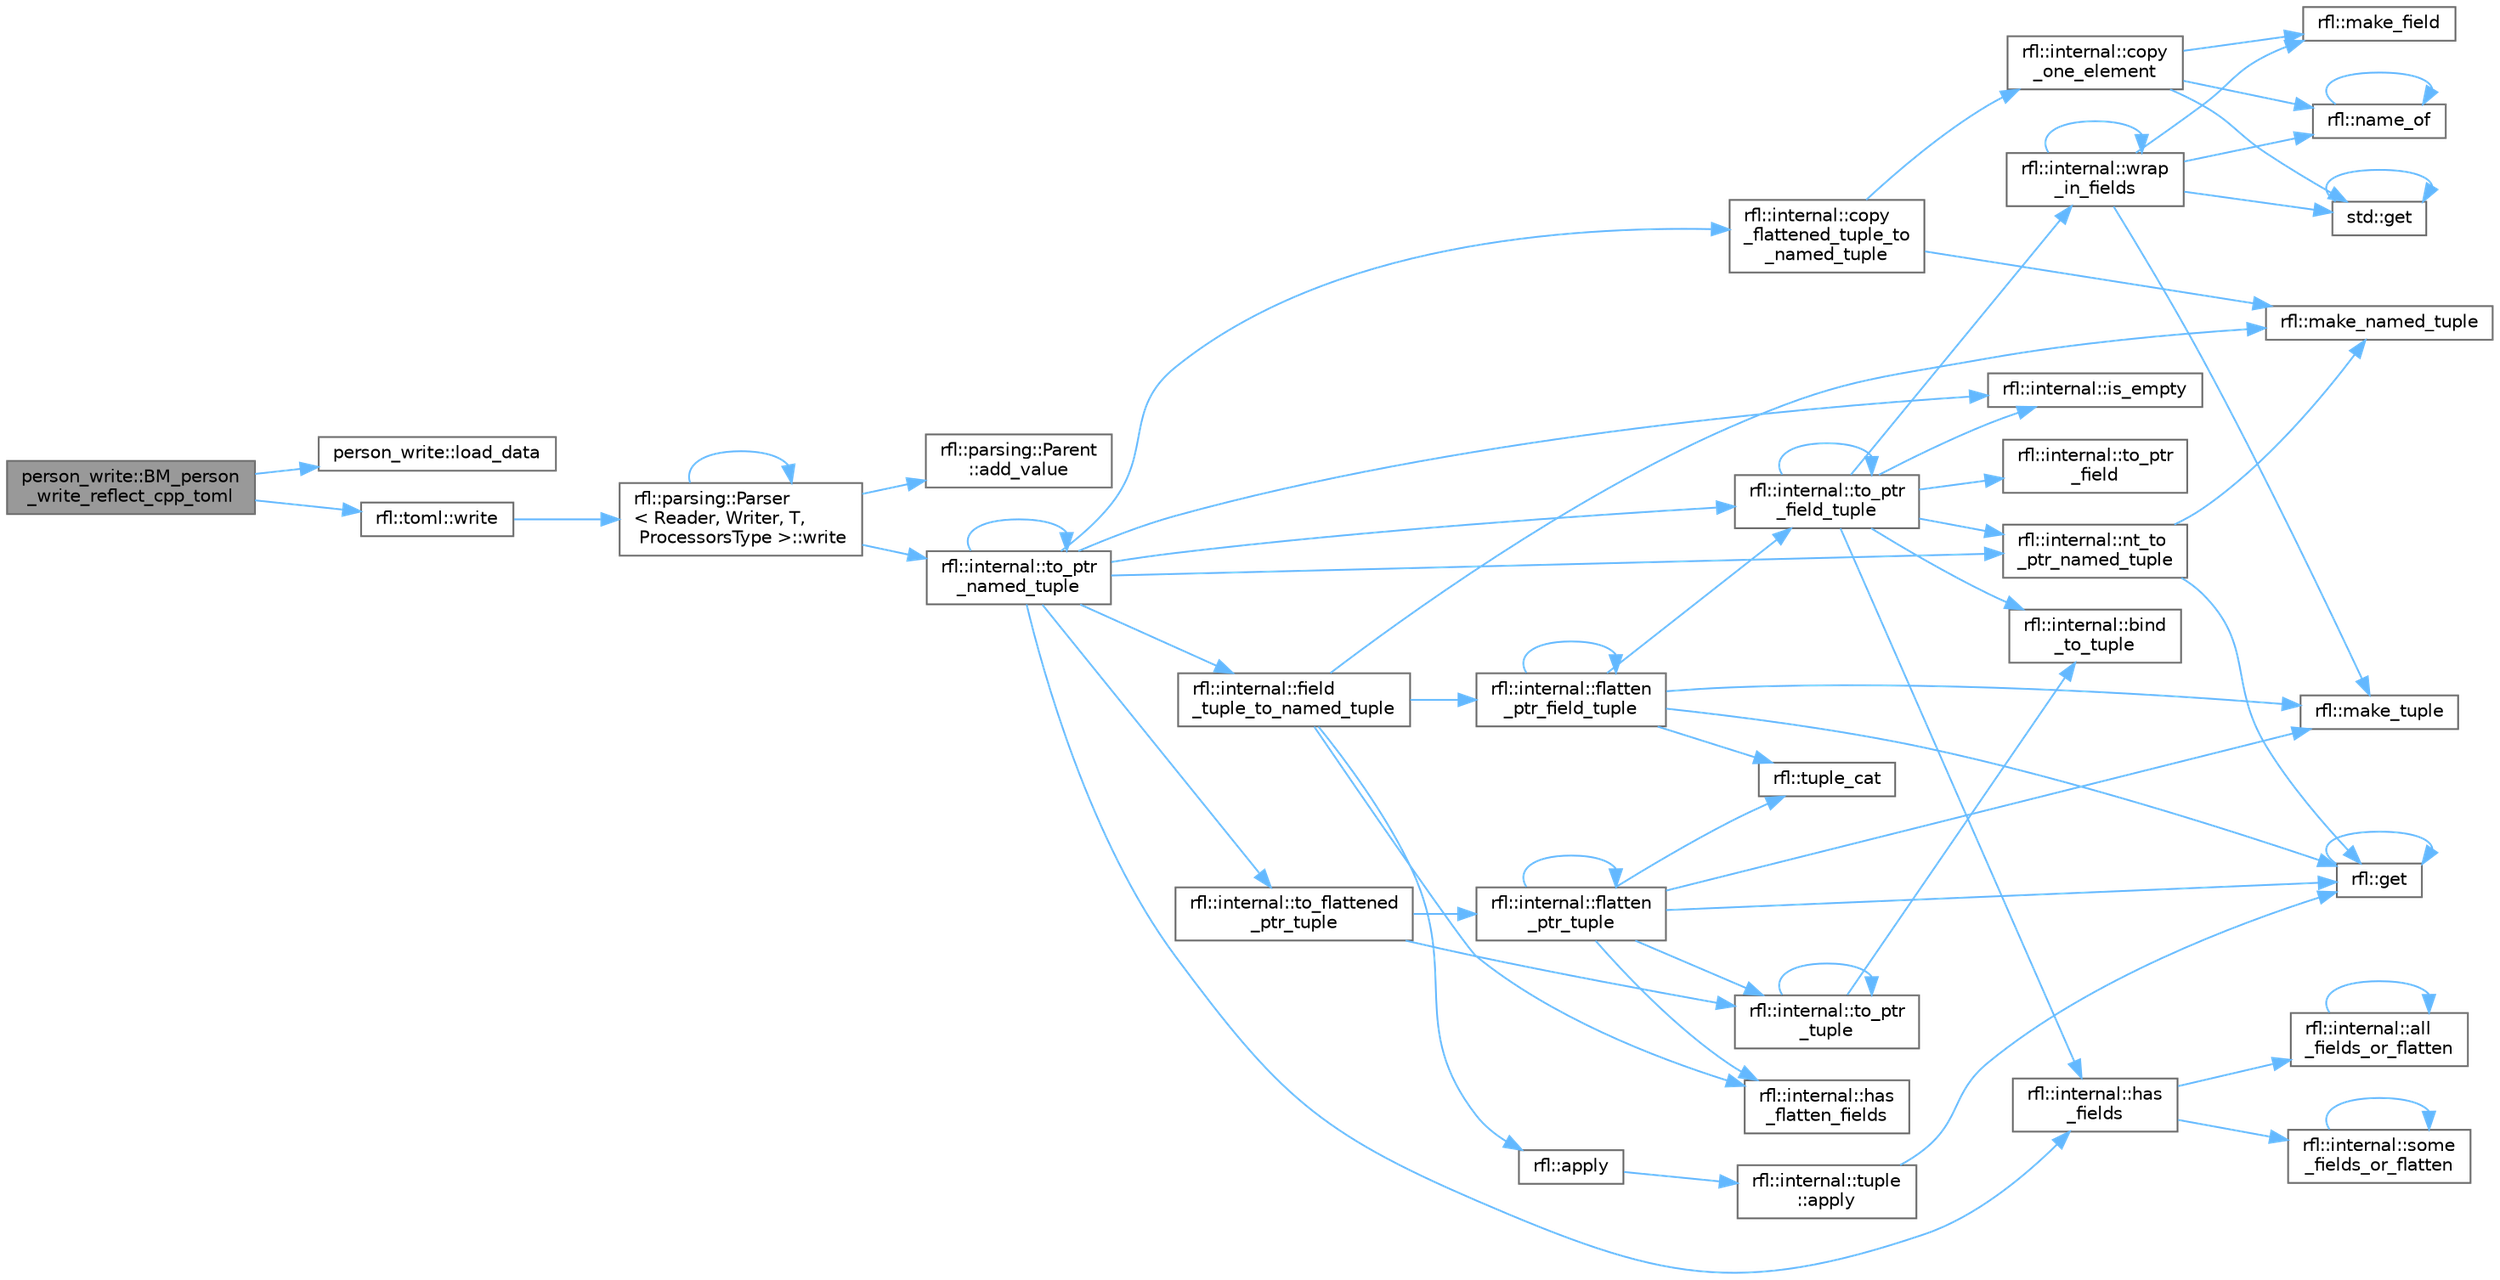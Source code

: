 digraph "person_write::BM_person_write_reflect_cpp_toml"
{
 // LATEX_PDF_SIZE
  bgcolor="transparent";
  edge [fontname=Helvetica,fontsize=10,labelfontname=Helvetica,labelfontsize=10];
  node [fontname=Helvetica,fontsize=10,shape=box,height=0.2,width=0.4];
  rankdir="LR";
  Node1 [id="Node000001",label="person_write::BM_person\l_write_reflect_cpp_toml",height=0.2,width=0.4,color="gray40", fillcolor="grey60", style="filled", fontcolor="black",tooltip=" "];
  Node1 -> Node2 [id="edge62_Node000001_Node000002",color="steelblue1",style="solid",tooltip=" "];
  Node2 [id="Node000002",label="person_write::load_data",height=0.2,width=0.4,color="grey40", fillcolor="white", style="filled",URL="$namespaceperson__write.html#a671f58ab61c499b5caf97c2505fab2c9",tooltip=" "];
  Node1 -> Node3 [id="edge63_Node000001_Node000003",color="steelblue1",style="solid",tooltip=" "];
  Node3 [id="Node000003",label="rfl::toml::write",height=0.2,width=0.4,color="grey40", fillcolor="white", style="filled",URL="$namespacerfl_1_1toml.html#ac8fb8467129862f01e1312fef7176e0c",tooltip="Returns a TOML string."];
  Node3 -> Node4 [id="edge64_Node000003_Node000004",color="steelblue1",style="solid",tooltip=" "];
  Node4 [id="Node000004",label="rfl::parsing::Parser\l\< Reader, Writer, T,\l ProcessorsType \>::write",height=0.2,width=0.4,color="grey40", fillcolor="white", style="filled",URL="$structrfl_1_1parsing_1_1_parser.html#a16aeefd727355e095bfd19d6c69d3238",tooltip=" "];
  Node4 -> Node5 [id="edge65_Node000004_Node000005",color="steelblue1",style="solid",tooltip=" "];
  Node5 [id="Node000005",label="rfl::parsing::Parent\l::add_value",height=0.2,width=0.4,color="grey40", fillcolor="white", style="filled",URL="$structrfl_1_1parsing_1_1_parent.html#a8f7ebd2389ae6ec315a0e37bd66de63f",tooltip=" "];
  Node4 -> Node6 [id="edge66_Node000004_Node000006",color="steelblue1",style="solid",tooltip=" "];
  Node6 [id="Node000006",label="rfl::internal::to_ptr\l_named_tuple",height=0.2,width=0.4,color="grey40", fillcolor="white", style="filled",URL="$namespacerfl_1_1internal.html#a19594a7d66a271a8f893f2170217e299",tooltip=" "];
  Node6 -> Node7 [id="edge67_Node000006_Node000007",color="steelblue1",style="solid",tooltip=" "];
  Node7 [id="Node000007",label="rfl::internal::copy\l_flattened_tuple_to\l_named_tuple",height=0.2,width=0.4,color="grey40", fillcolor="white", style="filled",URL="$namespacerfl_1_1internal.html#aa4d84e91c691523bdf3dbf8832cba64c",tooltip=" "];
  Node7 -> Node8 [id="edge68_Node000007_Node000008",color="steelblue1",style="solid",tooltip=" "];
  Node8 [id="Node000008",label="rfl::internal::copy\l_one_element",height=0.2,width=0.4,color="grey40", fillcolor="white", style="filled",URL="$namespacerfl_1_1internal.html#a8a566443d85dd9fc0f2e6e4ae131ed55",tooltip=" "];
  Node8 -> Node9 [id="edge69_Node000008_Node000009",color="steelblue1",style="solid",tooltip=" "];
  Node9 [id="Node000009",label="std::get",height=0.2,width=0.4,color="grey40", fillcolor="white", style="filled",URL="$namespacestd.html#aae41d8280b7ccc3f0e0a0be2dab21c8f",tooltip="Gets an element by index."];
  Node9 -> Node9 [id="edge70_Node000009_Node000009",color="steelblue1",style="solid",tooltip=" "];
  Node8 -> Node10 [id="edge71_Node000008_Node000010",color="steelblue1",style="solid",tooltip=" "];
  Node10 [id="Node000010",label="rfl::make_field",height=0.2,width=0.4,color="grey40", fillcolor="white", style="filled",URL="$namespacerfl.html#afb5f68a22d5b6a42a5b4477c35559ce9",tooltip=" "];
  Node8 -> Node11 [id="edge72_Node000008_Node000011",color="steelblue1",style="solid",tooltip=" "];
  Node11 [id="Node000011",label="rfl::name_of",height=0.2,width=0.4,color="grey40", fillcolor="white", style="filled",URL="$namespacerfl.html#a90efd0c5575582354c25333fa30a8013",tooltip="Helper function to retrieve a name at compile time."];
  Node11 -> Node11 [id="edge73_Node000011_Node000011",color="steelblue1",style="solid",tooltip=" "];
  Node7 -> Node12 [id="edge74_Node000007_Node000012",color="steelblue1",style="solid",tooltip=" "];
  Node12 [id="Node000012",label="rfl::make_named_tuple",height=0.2,width=0.4,color="grey40", fillcolor="white", style="filled",URL="$namespacerfl.html#a19523aa875e6c36af474a97f28ed4002",tooltip="Explicit overload for creating empty named tuples."];
  Node6 -> Node13 [id="edge75_Node000006_Node000013",color="steelblue1",style="solid",tooltip=" "];
  Node13 [id="Node000013",label="rfl::internal::field\l_tuple_to_named_tuple",height=0.2,width=0.4,color="grey40", fillcolor="white", style="filled",URL="$namespacerfl_1_1internal.html#a923e1c7faefca7c7af6ec3d7aecccba0",tooltip=" "];
  Node13 -> Node14 [id="edge76_Node000013_Node000014",color="steelblue1",style="solid",tooltip=" "];
  Node14 [id="Node000014",label="rfl::apply",height=0.2,width=0.4,color="grey40", fillcolor="white", style="filled",URL="$namespacerfl.html#aaa94742afd7fde0d6d6cc59ae6d92989",tooltip=" "];
  Node14 -> Node15 [id="edge77_Node000014_Node000015",color="steelblue1",style="solid",tooltip=" "];
  Node15 [id="Node000015",label="rfl::internal::tuple\l::apply",height=0.2,width=0.4,color="grey40", fillcolor="white", style="filled",URL="$namespacerfl_1_1internal_1_1tuple.html#a5fe21ddba2943f200bc6c6e4d8d34e54",tooltip=" "];
  Node15 -> Node16 [id="edge78_Node000015_Node000016",color="steelblue1",style="solid",tooltip=" "];
  Node16 [id="Node000016",label="rfl::get",height=0.2,width=0.4,color="grey40", fillcolor="white", style="filled",URL="$namespacerfl.html#ac379420409251e5a3c0bea4a701daf0a",tooltip="Gets a field by index."];
  Node16 -> Node16 [id="edge79_Node000016_Node000016",color="steelblue1",style="solid",tooltip=" "];
  Node13 -> Node17 [id="edge80_Node000013_Node000017",color="steelblue1",style="solid",tooltip=" "];
  Node17 [id="Node000017",label="rfl::internal::flatten\l_ptr_field_tuple",height=0.2,width=0.4,color="grey40", fillcolor="white", style="filled",URL="$namespacerfl_1_1internal.html#ae729ffba37ab19a6426f80c6ef26e2d6",tooltip=" "];
  Node17 -> Node17 [id="edge81_Node000017_Node000017",color="steelblue1",style="solid",tooltip=" "];
  Node17 -> Node16 [id="edge82_Node000017_Node000016",color="steelblue1",style="solid",tooltip=" "];
  Node17 -> Node18 [id="edge83_Node000017_Node000018",color="steelblue1",style="solid",tooltip=" "];
  Node18 [id="Node000018",label="rfl::make_tuple",height=0.2,width=0.4,color="grey40", fillcolor="white", style="filled",URL="$namespacerfl.html#ac71a9ec8b4d8fd347719083ec38c00f9",tooltip=" "];
  Node17 -> Node19 [id="edge84_Node000017_Node000019",color="steelblue1",style="solid",tooltip=" "];
  Node19 [id="Node000019",label="rfl::internal::to_ptr\l_field_tuple",height=0.2,width=0.4,color="grey40", fillcolor="white", style="filled",URL="$namespacerfl_1_1internal.html#a4c5ce682ef0d85a0edc5fc36074815d2",tooltip=" "];
  Node19 -> Node20 [id="edge85_Node000019_Node000020",color="steelblue1",style="solid",tooltip=" "];
  Node20 [id="Node000020",label="rfl::internal::bind\l_to_tuple",height=0.2,width=0.4,color="grey40", fillcolor="white", style="filled",URL="$namespacerfl_1_1internal.html#aaccfbbd07ded0a84498cea052cb3d443",tooltip=" "];
  Node19 -> Node21 [id="edge86_Node000019_Node000021",color="steelblue1",style="solid",tooltip=" "];
  Node21 [id="Node000021",label="rfl::internal::has\l_fields",height=0.2,width=0.4,color="grey40", fillcolor="white", style="filled",URL="$namespacerfl_1_1internal.html#a4bf6ff2224c907a5df21f524e650fd17",tooltip=" "];
  Node21 -> Node22 [id="edge87_Node000021_Node000022",color="steelblue1",style="solid",tooltip=" "];
  Node22 [id="Node000022",label="rfl::internal::all\l_fields_or_flatten",height=0.2,width=0.4,color="grey40", fillcolor="white", style="filled",URL="$namespacerfl_1_1internal.html#a012b9c8f5d6103eb084598eca9f9f631",tooltip=" "];
  Node22 -> Node22 [id="edge88_Node000022_Node000022",color="steelblue1",style="solid",tooltip=" "];
  Node21 -> Node23 [id="edge89_Node000021_Node000023",color="steelblue1",style="solid",tooltip=" "];
  Node23 [id="Node000023",label="rfl::internal::some\l_fields_or_flatten",height=0.2,width=0.4,color="grey40", fillcolor="white", style="filled",URL="$namespacerfl_1_1internal.html#a71c929c1a514d827549eb15d4355de92",tooltip=" "];
  Node23 -> Node23 [id="edge90_Node000023_Node000023",color="steelblue1",style="solid",tooltip=" "];
  Node19 -> Node24 [id="edge91_Node000019_Node000024",color="steelblue1",style="solid",tooltip=" "];
  Node24 [id="Node000024",label="rfl::internal::is_empty",height=0.2,width=0.4,color="grey40", fillcolor="white", style="filled",URL="$namespacerfl_1_1internal.html#a818161434e9e7892d403a7c92d7268fe",tooltip=" "];
  Node19 -> Node25 [id="edge92_Node000019_Node000025",color="steelblue1",style="solid",tooltip=" "];
  Node25 [id="Node000025",label="rfl::internal::nt_to\l_ptr_named_tuple",height=0.2,width=0.4,color="grey40", fillcolor="white", style="filled",URL="$namespacerfl_1_1internal.html#a444ef522c6d66572aa5cd3ccde829885",tooltip=" "];
  Node25 -> Node16 [id="edge93_Node000025_Node000016",color="steelblue1",style="solid",tooltip=" "];
  Node25 -> Node12 [id="edge94_Node000025_Node000012",color="steelblue1",style="solid",tooltip=" "];
  Node19 -> Node26 [id="edge95_Node000019_Node000026",color="steelblue1",style="solid",tooltip=" "];
  Node26 [id="Node000026",label="rfl::internal::to_ptr\l_field",height=0.2,width=0.4,color="grey40", fillcolor="white", style="filled",URL="$namespacerfl_1_1internal.html#ab7e2b5fa9d320f0c9a301fbe22ebc677",tooltip=" "];
  Node19 -> Node19 [id="edge96_Node000019_Node000019",color="steelblue1",style="solid",tooltip=" "];
  Node19 -> Node27 [id="edge97_Node000019_Node000027",color="steelblue1",style="solid",tooltip=" "];
  Node27 [id="Node000027",label="rfl::internal::wrap\l_in_fields",height=0.2,width=0.4,color="grey40", fillcolor="white", style="filled",URL="$namespacerfl_1_1internal.html#a75a4f615c45abce17e710e72514498d7",tooltip=" "];
  Node27 -> Node9 [id="edge98_Node000027_Node000009",color="steelblue1",style="solid",tooltip=" "];
  Node27 -> Node10 [id="edge99_Node000027_Node000010",color="steelblue1",style="solid",tooltip=" "];
  Node27 -> Node18 [id="edge100_Node000027_Node000018",color="steelblue1",style="solid",tooltip=" "];
  Node27 -> Node11 [id="edge101_Node000027_Node000011",color="steelblue1",style="solid",tooltip=" "];
  Node27 -> Node27 [id="edge102_Node000027_Node000027",color="steelblue1",style="solid",tooltip=" "];
  Node17 -> Node28 [id="edge103_Node000017_Node000028",color="steelblue1",style="solid",tooltip=" "];
  Node28 [id="Node000028",label="rfl::tuple_cat",height=0.2,width=0.4,color="grey40", fillcolor="white", style="filled",URL="$namespacerfl.html#ad4738e8acd2a03b1b2b01c6caa6b27e9",tooltip=" "];
  Node13 -> Node29 [id="edge104_Node000013_Node000029",color="steelblue1",style="solid",tooltip=" "];
  Node29 [id="Node000029",label="rfl::internal::has\l_flatten_fields",height=0.2,width=0.4,color="grey40", fillcolor="white", style="filled",URL="$namespacerfl_1_1internal.html#a60f5d02505f61eabff343c2f5e9c7dbe",tooltip=" "];
  Node13 -> Node12 [id="edge105_Node000013_Node000012",color="steelblue1",style="solid",tooltip=" "];
  Node6 -> Node21 [id="edge106_Node000006_Node000021",color="steelblue1",style="solid",tooltip=" "];
  Node6 -> Node24 [id="edge107_Node000006_Node000024",color="steelblue1",style="solid",tooltip=" "];
  Node6 -> Node25 [id="edge108_Node000006_Node000025",color="steelblue1",style="solid",tooltip=" "];
  Node6 -> Node30 [id="edge109_Node000006_Node000030",color="steelblue1",style="solid",tooltip=" "];
  Node30 [id="Node000030",label="rfl::internal::to_flattened\l_ptr_tuple",height=0.2,width=0.4,color="grey40", fillcolor="white", style="filled",URL="$namespacerfl_1_1internal.html#abe898ac2971112070bfbcc91def971d6",tooltip=" "];
  Node30 -> Node31 [id="edge110_Node000030_Node000031",color="steelblue1",style="solid",tooltip=" "];
  Node31 [id="Node000031",label="rfl::internal::flatten\l_ptr_tuple",height=0.2,width=0.4,color="grey40", fillcolor="white", style="filled",URL="$namespacerfl_1_1internal.html#a3a901d356d0602482acd2f0861f8b472",tooltip=" "];
  Node31 -> Node31 [id="edge111_Node000031_Node000031",color="steelblue1",style="solid",tooltip=" "];
  Node31 -> Node16 [id="edge112_Node000031_Node000016",color="steelblue1",style="solid",tooltip=" "];
  Node31 -> Node29 [id="edge113_Node000031_Node000029",color="steelblue1",style="solid",tooltip=" "];
  Node31 -> Node18 [id="edge114_Node000031_Node000018",color="steelblue1",style="solid",tooltip=" "];
  Node31 -> Node32 [id="edge115_Node000031_Node000032",color="steelblue1",style="solid",tooltip=" "];
  Node32 [id="Node000032",label="rfl::internal::to_ptr\l_tuple",height=0.2,width=0.4,color="grey40", fillcolor="white", style="filled",URL="$namespacerfl_1_1internal.html#a3a36b92d743023e52d9ba1b74cc5fbd1",tooltip=" "];
  Node32 -> Node20 [id="edge116_Node000032_Node000020",color="steelblue1",style="solid",tooltip=" "];
  Node32 -> Node32 [id="edge117_Node000032_Node000032",color="steelblue1",style="solid",tooltip=" "];
  Node31 -> Node28 [id="edge118_Node000031_Node000028",color="steelblue1",style="solid",tooltip=" "];
  Node30 -> Node32 [id="edge119_Node000030_Node000032",color="steelblue1",style="solid",tooltip=" "];
  Node6 -> Node19 [id="edge120_Node000006_Node000019",color="steelblue1",style="solid",tooltip=" "];
  Node6 -> Node6 [id="edge121_Node000006_Node000006",color="steelblue1",style="solid",tooltip=" "];
  Node4 -> Node4 [id="edge122_Node000004_Node000004",color="steelblue1",style="solid",tooltip=" "];
}
